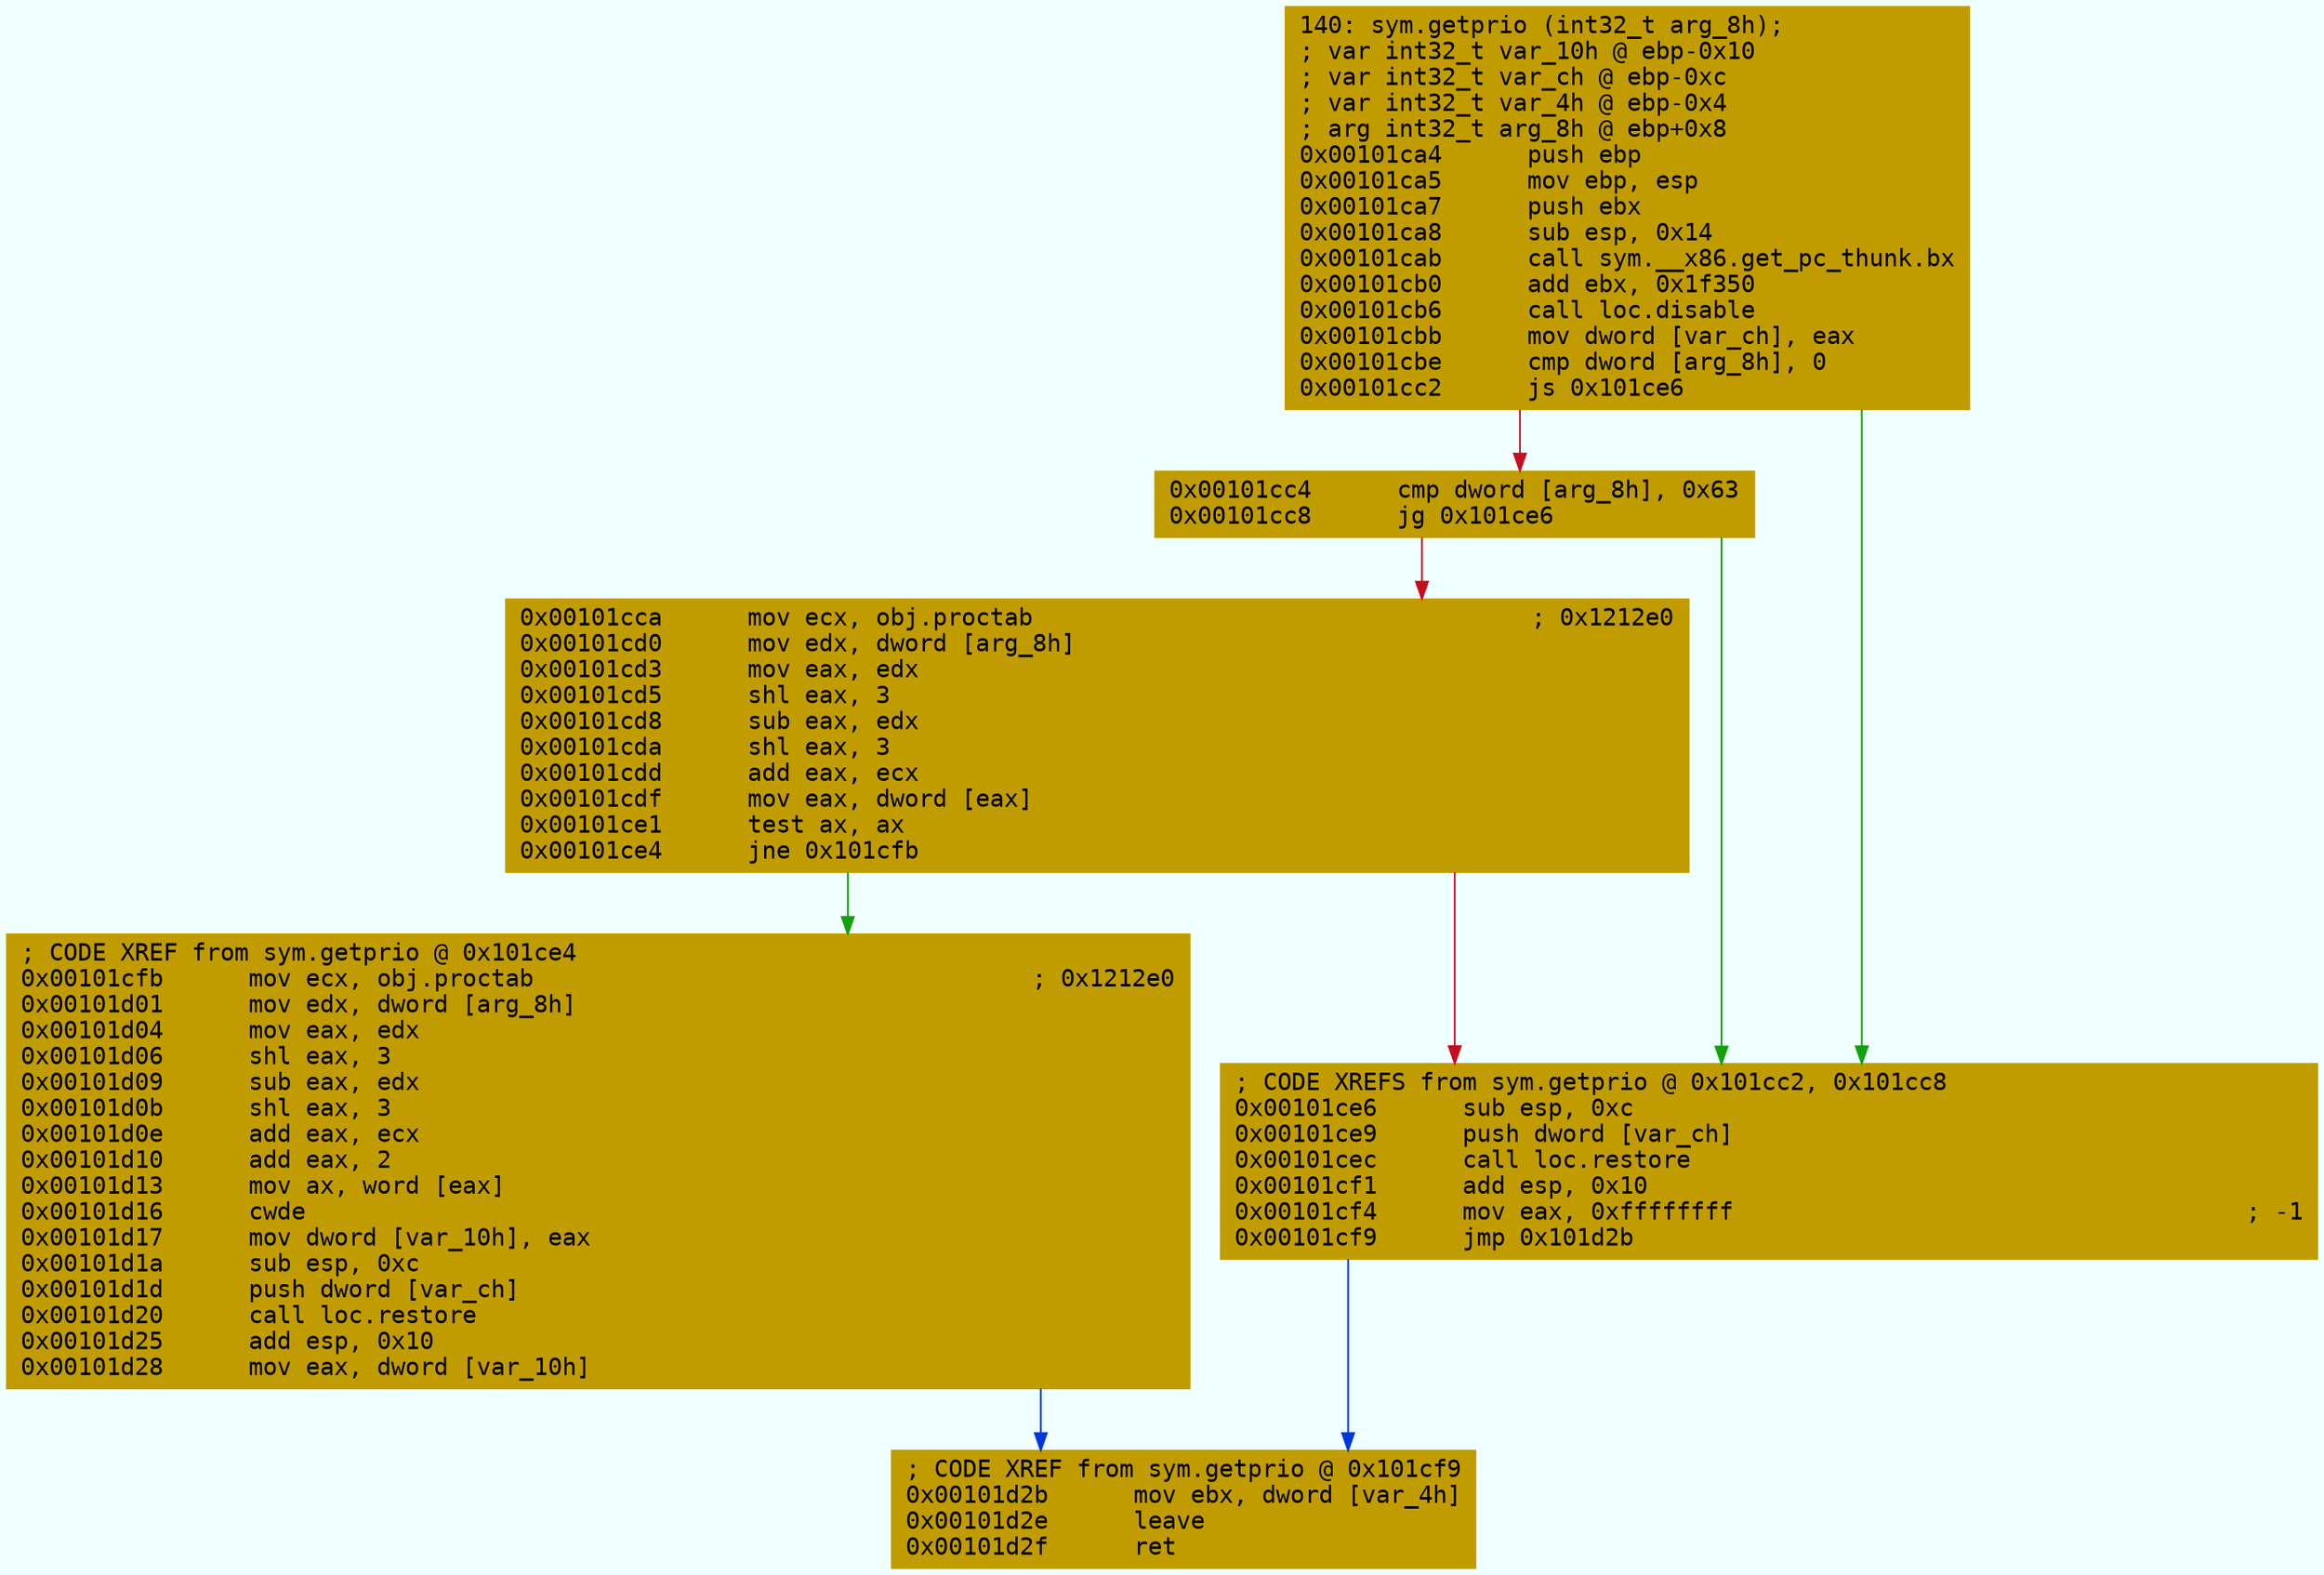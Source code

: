 digraph code {
	graph [bgcolor=azure fontsize=8 fontname="Courier" splines="ortho"];
	node [fillcolor=gray style=filled shape=box];
	edge [arrowhead="normal"];
	"0x00101ca4" [URL="sym.getprio/0x00101ca4", fillcolor="#c19c00",color="#c19c00", fontname="Courier",label="140: sym.getprio (int32_t arg_8h);\l; var int32_t var_10h @ ebp-0x10\l; var int32_t var_ch @ ebp-0xc\l; var int32_t var_4h @ ebp-0x4\l; arg int32_t arg_8h @ ebp+0x8\l0x00101ca4      push ebp\l0x00101ca5      mov ebp, esp\l0x00101ca7      push ebx\l0x00101ca8      sub esp, 0x14\l0x00101cab      call sym.__x86.get_pc_thunk.bx\l0x00101cb0      add ebx, 0x1f350\l0x00101cb6      call loc.disable\l0x00101cbb      mov dword [var_ch], eax\l0x00101cbe      cmp dword [arg_8h], 0\l0x00101cc2      js 0x101ce6\l"]
	"0x00101cc4" [URL="sym.getprio/0x00101cc4", fillcolor="#c19c00",color="#c19c00", fontname="Courier",label="0x00101cc4      cmp dword [arg_8h], 0x63\l0x00101cc8      jg 0x101ce6\l"]
	"0x00101cca" [URL="sym.getprio/0x00101cca", fillcolor="#c19c00",color="#c19c00", fontname="Courier",label="0x00101cca      mov ecx, obj.proctab                                   ; 0x1212e0\l0x00101cd0      mov edx, dword [arg_8h]\l0x00101cd3      mov eax, edx\l0x00101cd5      shl eax, 3\l0x00101cd8      sub eax, edx\l0x00101cda      shl eax, 3\l0x00101cdd      add eax, ecx\l0x00101cdf      mov eax, dword [eax]\l0x00101ce1      test ax, ax\l0x00101ce4      jne 0x101cfb\l"]
	"0x00101ce6" [URL="sym.getprio/0x00101ce6", fillcolor="#c19c00",color="#c19c00", fontname="Courier",label="; CODE XREFS from sym.getprio @ 0x101cc2, 0x101cc8\l0x00101ce6      sub esp, 0xc\l0x00101ce9      push dword [var_ch]\l0x00101cec      call loc.restore\l0x00101cf1      add esp, 0x10\l0x00101cf4      mov eax, 0xffffffff                                    ; -1\l0x00101cf9      jmp 0x101d2b\l"]
	"0x00101cfb" [URL="sym.getprio/0x00101cfb", fillcolor="#c19c00",color="#c19c00", fontname="Courier",label="; CODE XREF from sym.getprio @ 0x101ce4\l0x00101cfb      mov ecx, obj.proctab                                   ; 0x1212e0\l0x00101d01      mov edx, dword [arg_8h]\l0x00101d04      mov eax, edx\l0x00101d06      shl eax, 3\l0x00101d09      sub eax, edx\l0x00101d0b      shl eax, 3\l0x00101d0e      add eax, ecx\l0x00101d10      add eax, 2\l0x00101d13      mov ax, word [eax]\l0x00101d16      cwde\l0x00101d17      mov dword [var_10h], eax\l0x00101d1a      sub esp, 0xc\l0x00101d1d      push dword [var_ch]\l0x00101d20      call loc.restore\l0x00101d25      add esp, 0x10\l0x00101d28      mov eax, dword [var_10h]\l"]
	"0x00101d2b" [URL="sym.getprio/0x00101d2b", fillcolor="#c19c00",color="#c19c00", fontname="Courier",label="; CODE XREF from sym.getprio @ 0x101cf9\l0x00101d2b      mov ebx, dword [var_4h]\l0x00101d2e      leave\l0x00101d2f      ret\l"]
        "0x00101ca4" -> "0x00101ce6" [color="#13a10e"];
        "0x00101ca4" -> "0x00101cc4" [color="#c50f1f"];
        "0x00101cc4" -> "0x00101ce6" [color="#13a10e"];
        "0x00101cc4" -> "0x00101cca" [color="#c50f1f"];
        "0x00101cca" -> "0x00101cfb" [color="#13a10e"];
        "0x00101cca" -> "0x00101ce6" [color="#c50f1f"];
        "0x00101ce6" -> "0x00101d2b" [color="#0037da"];
        "0x00101cfb" -> "0x00101d2b" [color="#0037da"];
}
